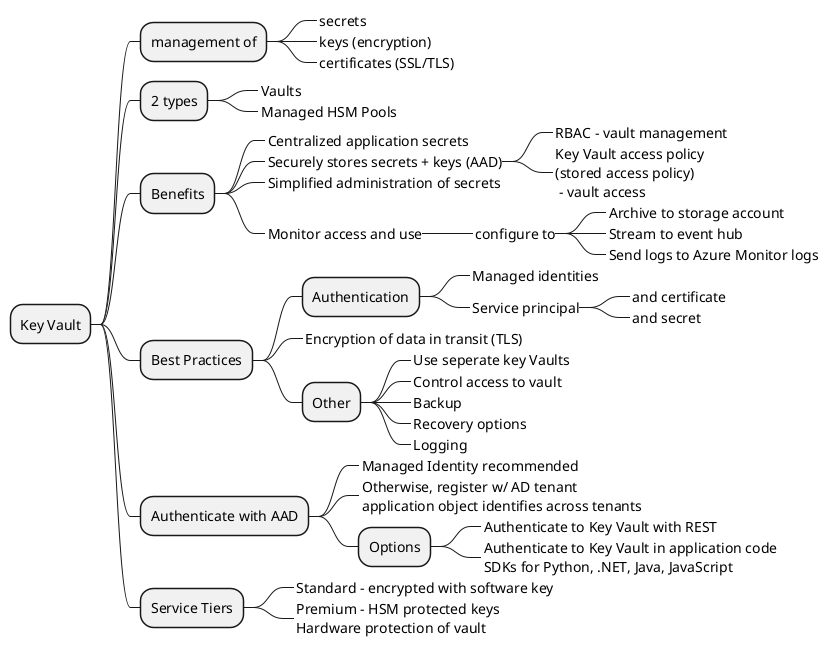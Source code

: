 @startmindmap "Key Vault"

+ Key Vault
++ management of
+++_ secrets
+++_ keys (encryption)
+++_ certificates (SSL/TLS)
++ 2 types
+++_ Vaults
+++_ Managed HSM Pools

++ Benefits
+++_ Centralized application secrets
+++_ Securely stores secrets + keys (AAD)
++++_ RBAC - vault management
++++_ Key Vault access policy\n(stored access policy)\n - vault access
+++_ Simplified administration of secrets
+++_ Monitor access and use
++++_ configure to
+++++_ Archive to storage account
+++++_ Stream to event hub
+++++_ Send logs to Azure Monitor logs

++ Best Practices
+++ Authentication
++++_ Managed identities
++++_ Service principal
+++++_ and certificate
+++++_ and secret
+++_ Encryption of data in transit (TLS)
+++ Other
++++_ Use seperate key Vaults
++++_ Control access to vault
++++_ Backup
++++_ Recovery options
++++_ Logging
++ Authenticate with AAD
+++_ Managed Identity recommended
+++_ Otherwise, register w/ AD tenant\napplication object identifies across tenants
+++ Options
++++_ Authenticate to Key Vault with REST
++++_ Authenticate to Key Vault in application code\nSDKs for Python, .NET, Java, JavaScript
++ Service Tiers
+++_ Standard - encrypted with software key
+++_ Premium - HSM protected keys\nHardware protection of vault

@endmindmap